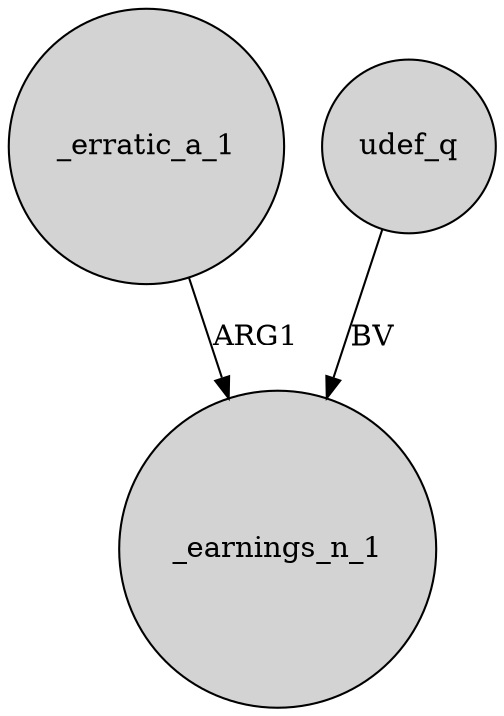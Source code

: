digraph {
	node [shape=circle style=filled]
	_erratic_a_1 -> _earnings_n_1 [label=ARG1]
	udef_q -> _earnings_n_1 [label=BV]
}
